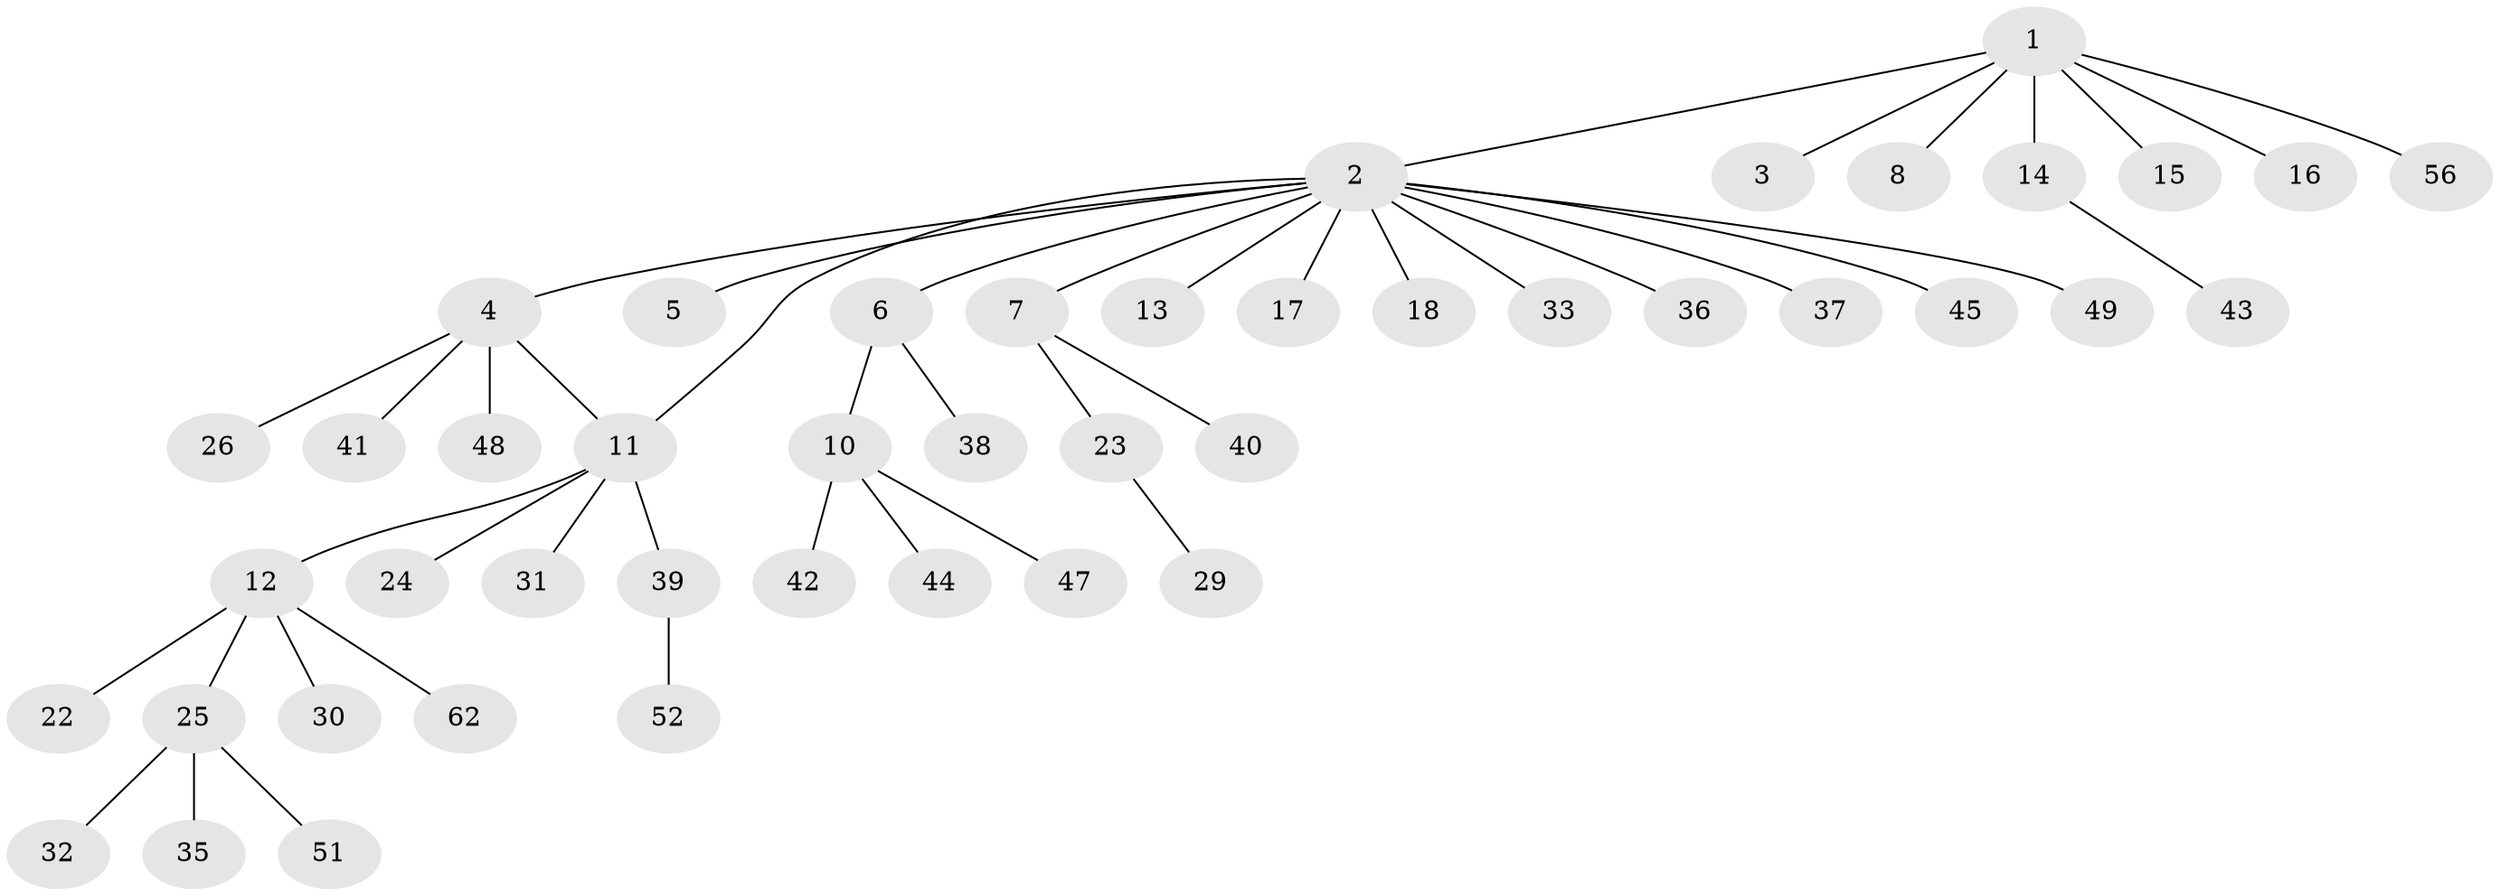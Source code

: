 // original degree distribution, {8: 0.016129032258064516, 15: 0.016129032258064516, 2: 0.12903225806451613, 6: 0.04838709677419355, 4: 0.03225806451612903, 1: 0.6774193548387096, 5: 0.03225806451612903, 3: 0.04838709677419355}
// Generated by graph-tools (version 1.1) at 2025/41/03/06/25 10:41:48]
// undirected, 45 vertices, 45 edges
graph export_dot {
graph [start="1"]
  node [color=gray90,style=filled];
  1 [super="+27"];
  2 [super="+9"];
  3 [super="+20"];
  4 [super="+54"];
  5 [super="+58"];
  6 [super="+19"];
  7 [super="+59"];
  8;
  10 [super="+34"];
  11 [super="+28"];
  12 [super="+46"];
  13;
  14 [super="+21"];
  15;
  16;
  17;
  18;
  22;
  23;
  24;
  25 [super="+50"];
  26;
  29;
  30;
  31;
  32;
  33 [super="+53"];
  35 [super="+57"];
  36;
  37 [super="+60"];
  38;
  39 [super="+55"];
  40;
  41 [super="+61"];
  42;
  43;
  44;
  45;
  47;
  48;
  49;
  51;
  52;
  56;
  62;
  1 -- 2;
  1 -- 3;
  1 -- 8;
  1 -- 14;
  1 -- 15;
  1 -- 16;
  1 -- 56;
  2 -- 4;
  2 -- 5;
  2 -- 6;
  2 -- 7;
  2 -- 11;
  2 -- 13;
  2 -- 17;
  2 -- 18;
  2 -- 33;
  2 -- 36;
  2 -- 37;
  2 -- 45;
  2 -- 49;
  4 -- 11;
  4 -- 26;
  4 -- 41;
  4 -- 48;
  6 -- 10;
  6 -- 38;
  7 -- 23;
  7 -- 40;
  10 -- 42;
  10 -- 44;
  10 -- 47;
  11 -- 12;
  11 -- 24;
  11 -- 39;
  11 -- 31;
  12 -- 22;
  12 -- 25;
  12 -- 30;
  12 -- 62;
  14 -- 43;
  23 -- 29;
  25 -- 32;
  25 -- 35;
  25 -- 51;
  39 -- 52;
}
